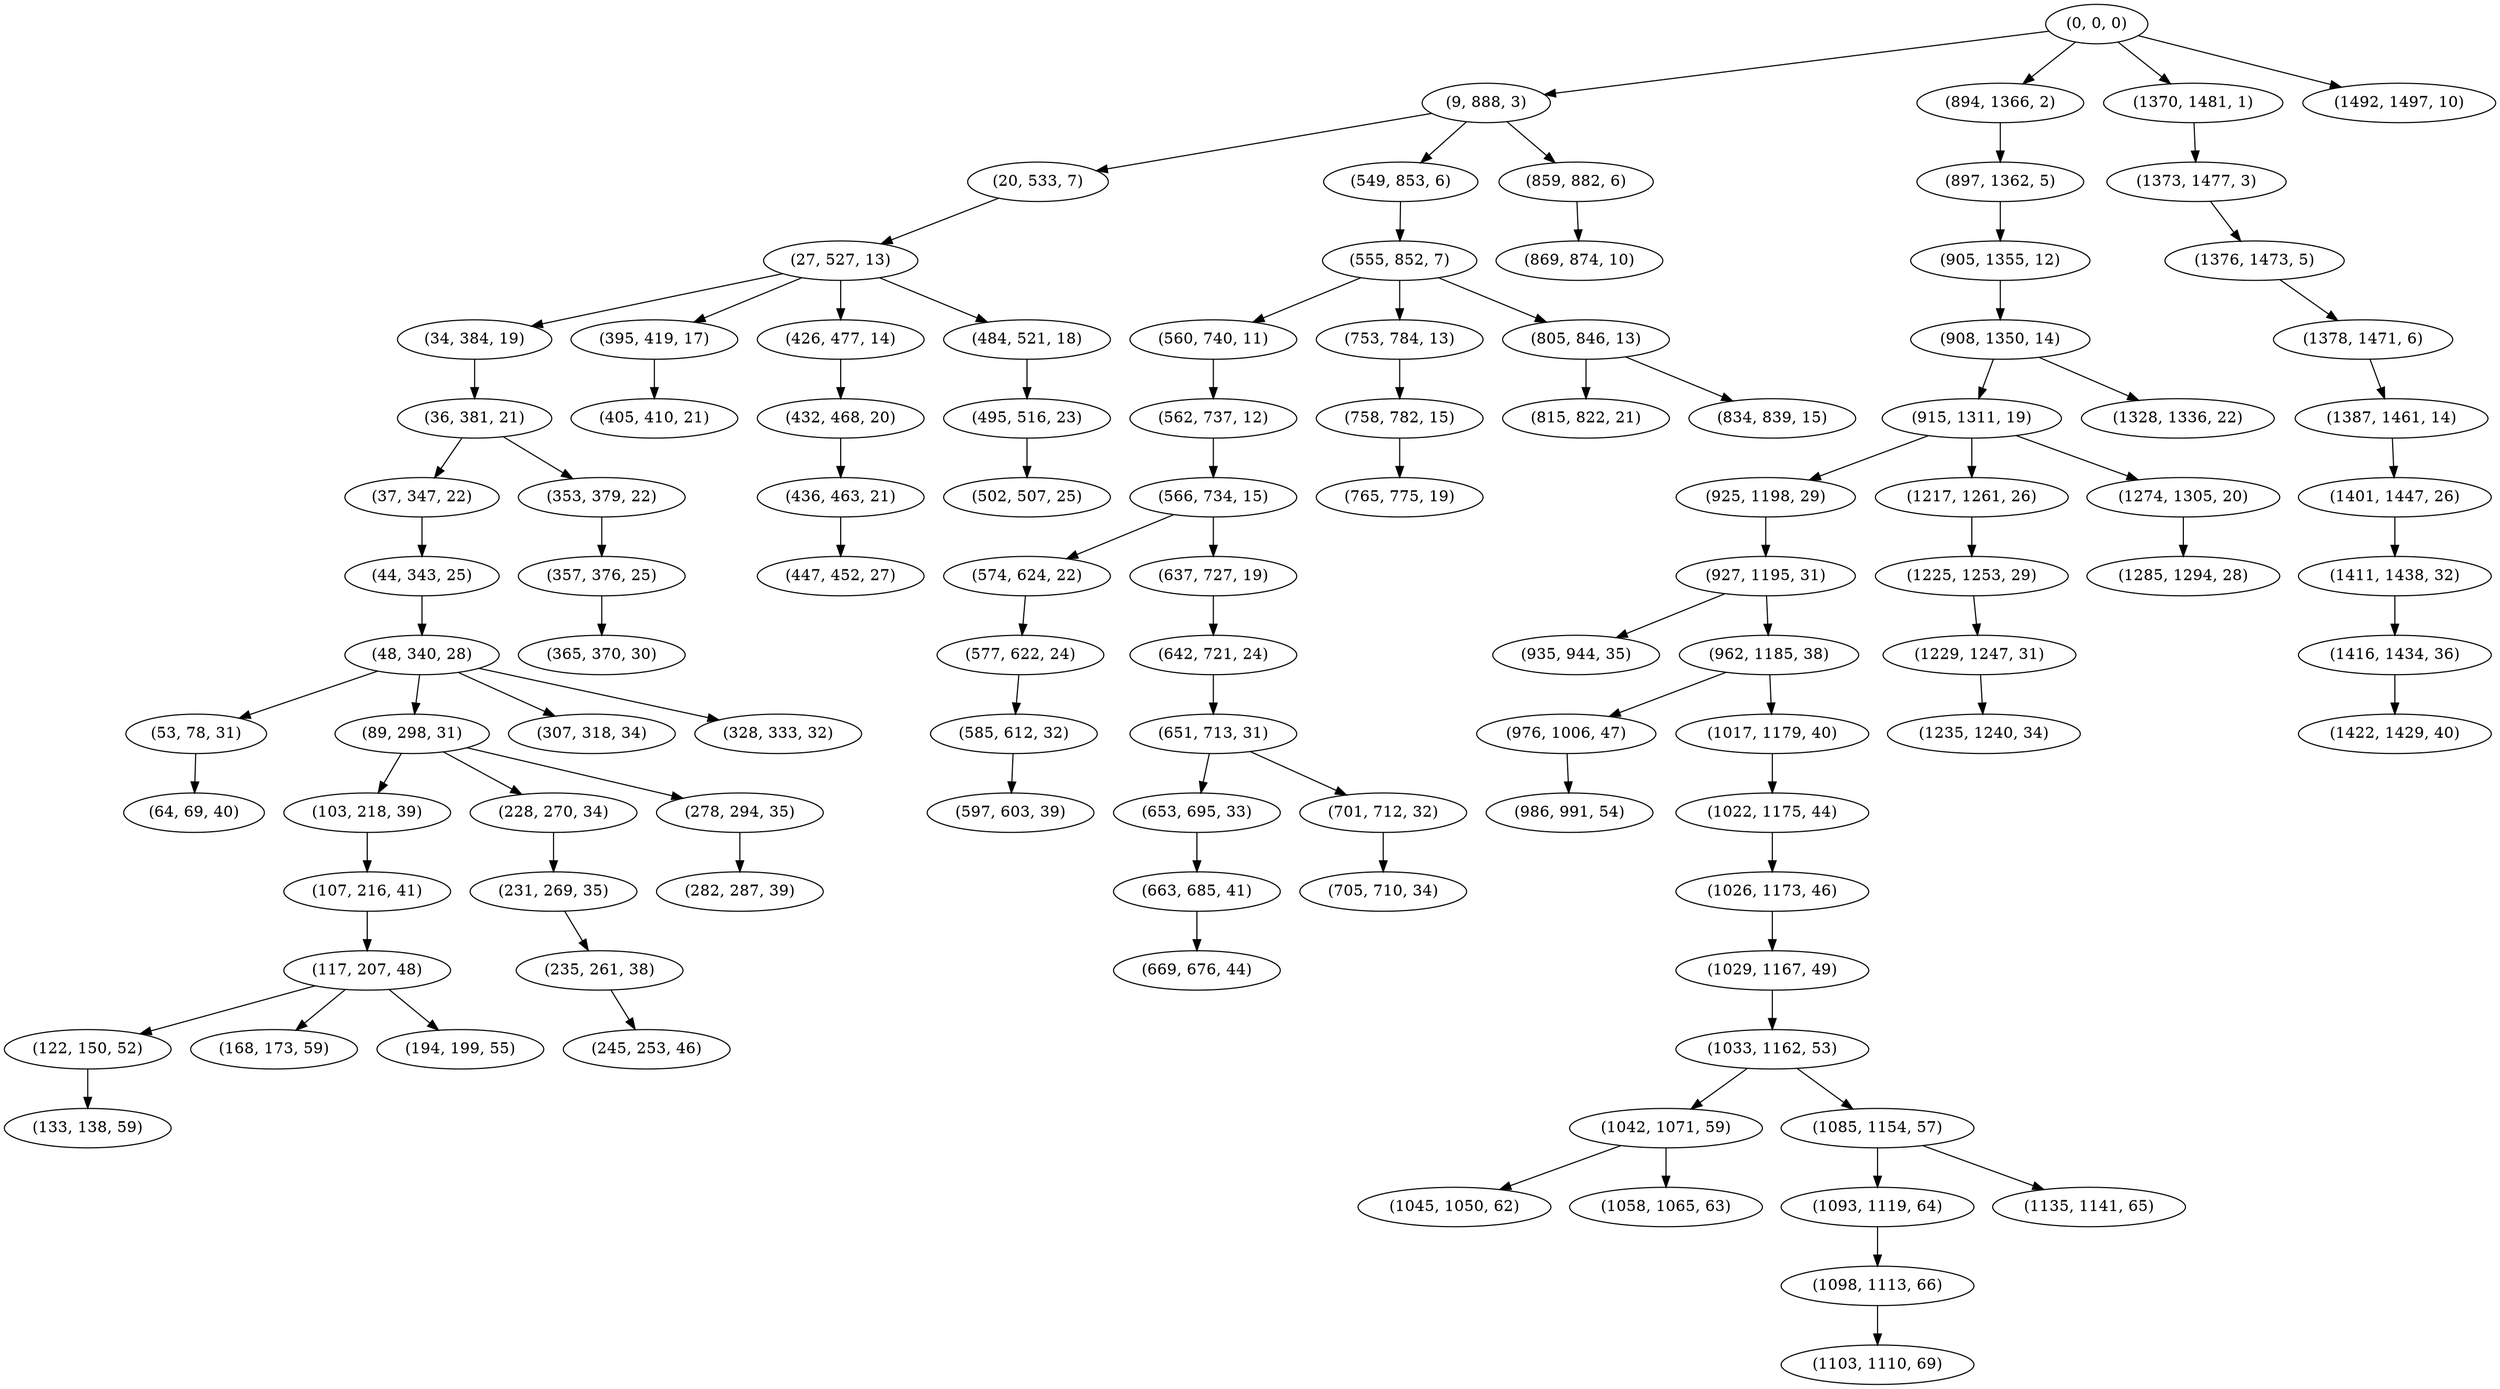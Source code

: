 digraph tree {
    "(0, 0, 0)";
    "(9, 888, 3)";
    "(20, 533, 7)";
    "(27, 527, 13)";
    "(34, 384, 19)";
    "(36, 381, 21)";
    "(37, 347, 22)";
    "(44, 343, 25)";
    "(48, 340, 28)";
    "(53, 78, 31)";
    "(64, 69, 40)";
    "(89, 298, 31)";
    "(103, 218, 39)";
    "(107, 216, 41)";
    "(117, 207, 48)";
    "(122, 150, 52)";
    "(133, 138, 59)";
    "(168, 173, 59)";
    "(194, 199, 55)";
    "(228, 270, 34)";
    "(231, 269, 35)";
    "(235, 261, 38)";
    "(245, 253, 46)";
    "(278, 294, 35)";
    "(282, 287, 39)";
    "(307, 318, 34)";
    "(328, 333, 32)";
    "(353, 379, 22)";
    "(357, 376, 25)";
    "(365, 370, 30)";
    "(395, 419, 17)";
    "(405, 410, 21)";
    "(426, 477, 14)";
    "(432, 468, 20)";
    "(436, 463, 21)";
    "(447, 452, 27)";
    "(484, 521, 18)";
    "(495, 516, 23)";
    "(502, 507, 25)";
    "(549, 853, 6)";
    "(555, 852, 7)";
    "(560, 740, 11)";
    "(562, 737, 12)";
    "(566, 734, 15)";
    "(574, 624, 22)";
    "(577, 622, 24)";
    "(585, 612, 32)";
    "(597, 603, 39)";
    "(637, 727, 19)";
    "(642, 721, 24)";
    "(651, 713, 31)";
    "(653, 695, 33)";
    "(663, 685, 41)";
    "(669, 676, 44)";
    "(701, 712, 32)";
    "(705, 710, 34)";
    "(753, 784, 13)";
    "(758, 782, 15)";
    "(765, 775, 19)";
    "(805, 846, 13)";
    "(815, 822, 21)";
    "(834, 839, 15)";
    "(859, 882, 6)";
    "(869, 874, 10)";
    "(894, 1366, 2)";
    "(897, 1362, 5)";
    "(905, 1355, 12)";
    "(908, 1350, 14)";
    "(915, 1311, 19)";
    "(925, 1198, 29)";
    "(927, 1195, 31)";
    "(935, 944, 35)";
    "(962, 1185, 38)";
    "(976, 1006, 47)";
    "(986, 991, 54)";
    "(1017, 1179, 40)";
    "(1022, 1175, 44)";
    "(1026, 1173, 46)";
    "(1029, 1167, 49)";
    "(1033, 1162, 53)";
    "(1042, 1071, 59)";
    "(1045, 1050, 62)";
    "(1058, 1065, 63)";
    "(1085, 1154, 57)";
    "(1093, 1119, 64)";
    "(1098, 1113, 66)";
    "(1103, 1110, 69)";
    "(1135, 1141, 65)";
    "(1217, 1261, 26)";
    "(1225, 1253, 29)";
    "(1229, 1247, 31)";
    "(1235, 1240, 34)";
    "(1274, 1305, 20)";
    "(1285, 1294, 28)";
    "(1328, 1336, 22)";
    "(1370, 1481, 1)";
    "(1373, 1477, 3)";
    "(1376, 1473, 5)";
    "(1378, 1471, 6)";
    "(1387, 1461, 14)";
    "(1401, 1447, 26)";
    "(1411, 1438, 32)";
    "(1416, 1434, 36)";
    "(1422, 1429, 40)";
    "(1492, 1497, 10)";
    "(0, 0, 0)" -> "(9, 888, 3)";
    "(0, 0, 0)" -> "(894, 1366, 2)";
    "(0, 0, 0)" -> "(1370, 1481, 1)";
    "(0, 0, 0)" -> "(1492, 1497, 10)";
    "(9, 888, 3)" -> "(20, 533, 7)";
    "(9, 888, 3)" -> "(549, 853, 6)";
    "(9, 888, 3)" -> "(859, 882, 6)";
    "(20, 533, 7)" -> "(27, 527, 13)";
    "(27, 527, 13)" -> "(34, 384, 19)";
    "(27, 527, 13)" -> "(395, 419, 17)";
    "(27, 527, 13)" -> "(426, 477, 14)";
    "(27, 527, 13)" -> "(484, 521, 18)";
    "(34, 384, 19)" -> "(36, 381, 21)";
    "(36, 381, 21)" -> "(37, 347, 22)";
    "(36, 381, 21)" -> "(353, 379, 22)";
    "(37, 347, 22)" -> "(44, 343, 25)";
    "(44, 343, 25)" -> "(48, 340, 28)";
    "(48, 340, 28)" -> "(53, 78, 31)";
    "(48, 340, 28)" -> "(89, 298, 31)";
    "(48, 340, 28)" -> "(307, 318, 34)";
    "(48, 340, 28)" -> "(328, 333, 32)";
    "(53, 78, 31)" -> "(64, 69, 40)";
    "(89, 298, 31)" -> "(103, 218, 39)";
    "(89, 298, 31)" -> "(228, 270, 34)";
    "(89, 298, 31)" -> "(278, 294, 35)";
    "(103, 218, 39)" -> "(107, 216, 41)";
    "(107, 216, 41)" -> "(117, 207, 48)";
    "(117, 207, 48)" -> "(122, 150, 52)";
    "(117, 207, 48)" -> "(168, 173, 59)";
    "(117, 207, 48)" -> "(194, 199, 55)";
    "(122, 150, 52)" -> "(133, 138, 59)";
    "(228, 270, 34)" -> "(231, 269, 35)";
    "(231, 269, 35)" -> "(235, 261, 38)";
    "(235, 261, 38)" -> "(245, 253, 46)";
    "(278, 294, 35)" -> "(282, 287, 39)";
    "(353, 379, 22)" -> "(357, 376, 25)";
    "(357, 376, 25)" -> "(365, 370, 30)";
    "(395, 419, 17)" -> "(405, 410, 21)";
    "(426, 477, 14)" -> "(432, 468, 20)";
    "(432, 468, 20)" -> "(436, 463, 21)";
    "(436, 463, 21)" -> "(447, 452, 27)";
    "(484, 521, 18)" -> "(495, 516, 23)";
    "(495, 516, 23)" -> "(502, 507, 25)";
    "(549, 853, 6)" -> "(555, 852, 7)";
    "(555, 852, 7)" -> "(560, 740, 11)";
    "(555, 852, 7)" -> "(753, 784, 13)";
    "(555, 852, 7)" -> "(805, 846, 13)";
    "(560, 740, 11)" -> "(562, 737, 12)";
    "(562, 737, 12)" -> "(566, 734, 15)";
    "(566, 734, 15)" -> "(574, 624, 22)";
    "(566, 734, 15)" -> "(637, 727, 19)";
    "(574, 624, 22)" -> "(577, 622, 24)";
    "(577, 622, 24)" -> "(585, 612, 32)";
    "(585, 612, 32)" -> "(597, 603, 39)";
    "(637, 727, 19)" -> "(642, 721, 24)";
    "(642, 721, 24)" -> "(651, 713, 31)";
    "(651, 713, 31)" -> "(653, 695, 33)";
    "(651, 713, 31)" -> "(701, 712, 32)";
    "(653, 695, 33)" -> "(663, 685, 41)";
    "(663, 685, 41)" -> "(669, 676, 44)";
    "(701, 712, 32)" -> "(705, 710, 34)";
    "(753, 784, 13)" -> "(758, 782, 15)";
    "(758, 782, 15)" -> "(765, 775, 19)";
    "(805, 846, 13)" -> "(815, 822, 21)";
    "(805, 846, 13)" -> "(834, 839, 15)";
    "(859, 882, 6)" -> "(869, 874, 10)";
    "(894, 1366, 2)" -> "(897, 1362, 5)";
    "(897, 1362, 5)" -> "(905, 1355, 12)";
    "(905, 1355, 12)" -> "(908, 1350, 14)";
    "(908, 1350, 14)" -> "(915, 1311, 19)";
    "(908, 1350, 14)" -> "(1328, 1336, 22)";
    "(915, 1311, 19)" -> "(925, 1198, 29)";
    "(915, 1311, 19)" -> "(1217, 1261, 26)";
    "(915, 1311, 19)" -> "(1274, 1305, 20)";
    "(925, 1198, 29)" -> "(927, 1195, 31)";
    "(927, 1195, 31)" -> "(935, 944, 35)";
    "(927, 1195, 31)" -> "(962, 1185, 38)";
    "(962, 1185, 38)" -> "(976, 1006, 47)";
    "(962, 1185, 38)" -> "(1017, 1179, 40)";
    "(976, 1006, 47)" -> "(986, 991, 54)";
    "(1017, 1179, 40)" -> "(1022, 1175, 44)";
    "(1022, 1175, 44)" -> "(1026, 1173, 46)";
    "(1026, 1173, 46)" -> "(1029, 1167, 49)";
    "(1029, 1167, 49)" -> "(1033, 1162, 53)";
    "(1033, 1162, 53)" -> "(1042, 1071, 59)";
    "(1033, 1162, 53)" -> "(1085, 1154, 57)";
    "(1042, 1071, 59)" -> "(1045, 1050, 62)";
    "(1042, 1071, 59)" -> "(1058, 1065, 63)";
    "(1085, 1154, 57)" -> "(1093, 1119, 64)";
    "(1085, 1154, 57)" -> "(1135, 1141, 65)";
    "(1093, 1119, 64)" -> "(1098, 1113, 66)";
    "(1098, 1113, 66)" -> "(1103, 1110, 69)";
    "(1217, 1261, 26)" -> "(1225, 1253, 29)";
    "(1225, 1253, 29)" -> "(1229, 1247, 31)";
    "(1229, 1247, 31)" -> "(1235, 1240, 34)";
    "(1274, 1305, 20)" -> "(1285, 1294, 28)";
    "(1370, 1481, 1)" -> "(1373, 1477, 3)";
    "(1373, 1477, 3)" -> "(1376, 1473, 5)";
    "(1376, 1473, 5)" -> "(1378, 1471, 6)";
    "(1378, 1471, 6)" -> "(1387, 1461, 14)";
    "(1387, 1461, 14)" -> "(1401, 1447, 26)";
    "(1401, 1447, 26)" -> "(1411, 1438, 32)";
    "(1411, 1438, 32)" -> "(1416, 1434, 36)";
    "(1416, 1434, 36)" -> "(1422, 1429, 40)";
}
